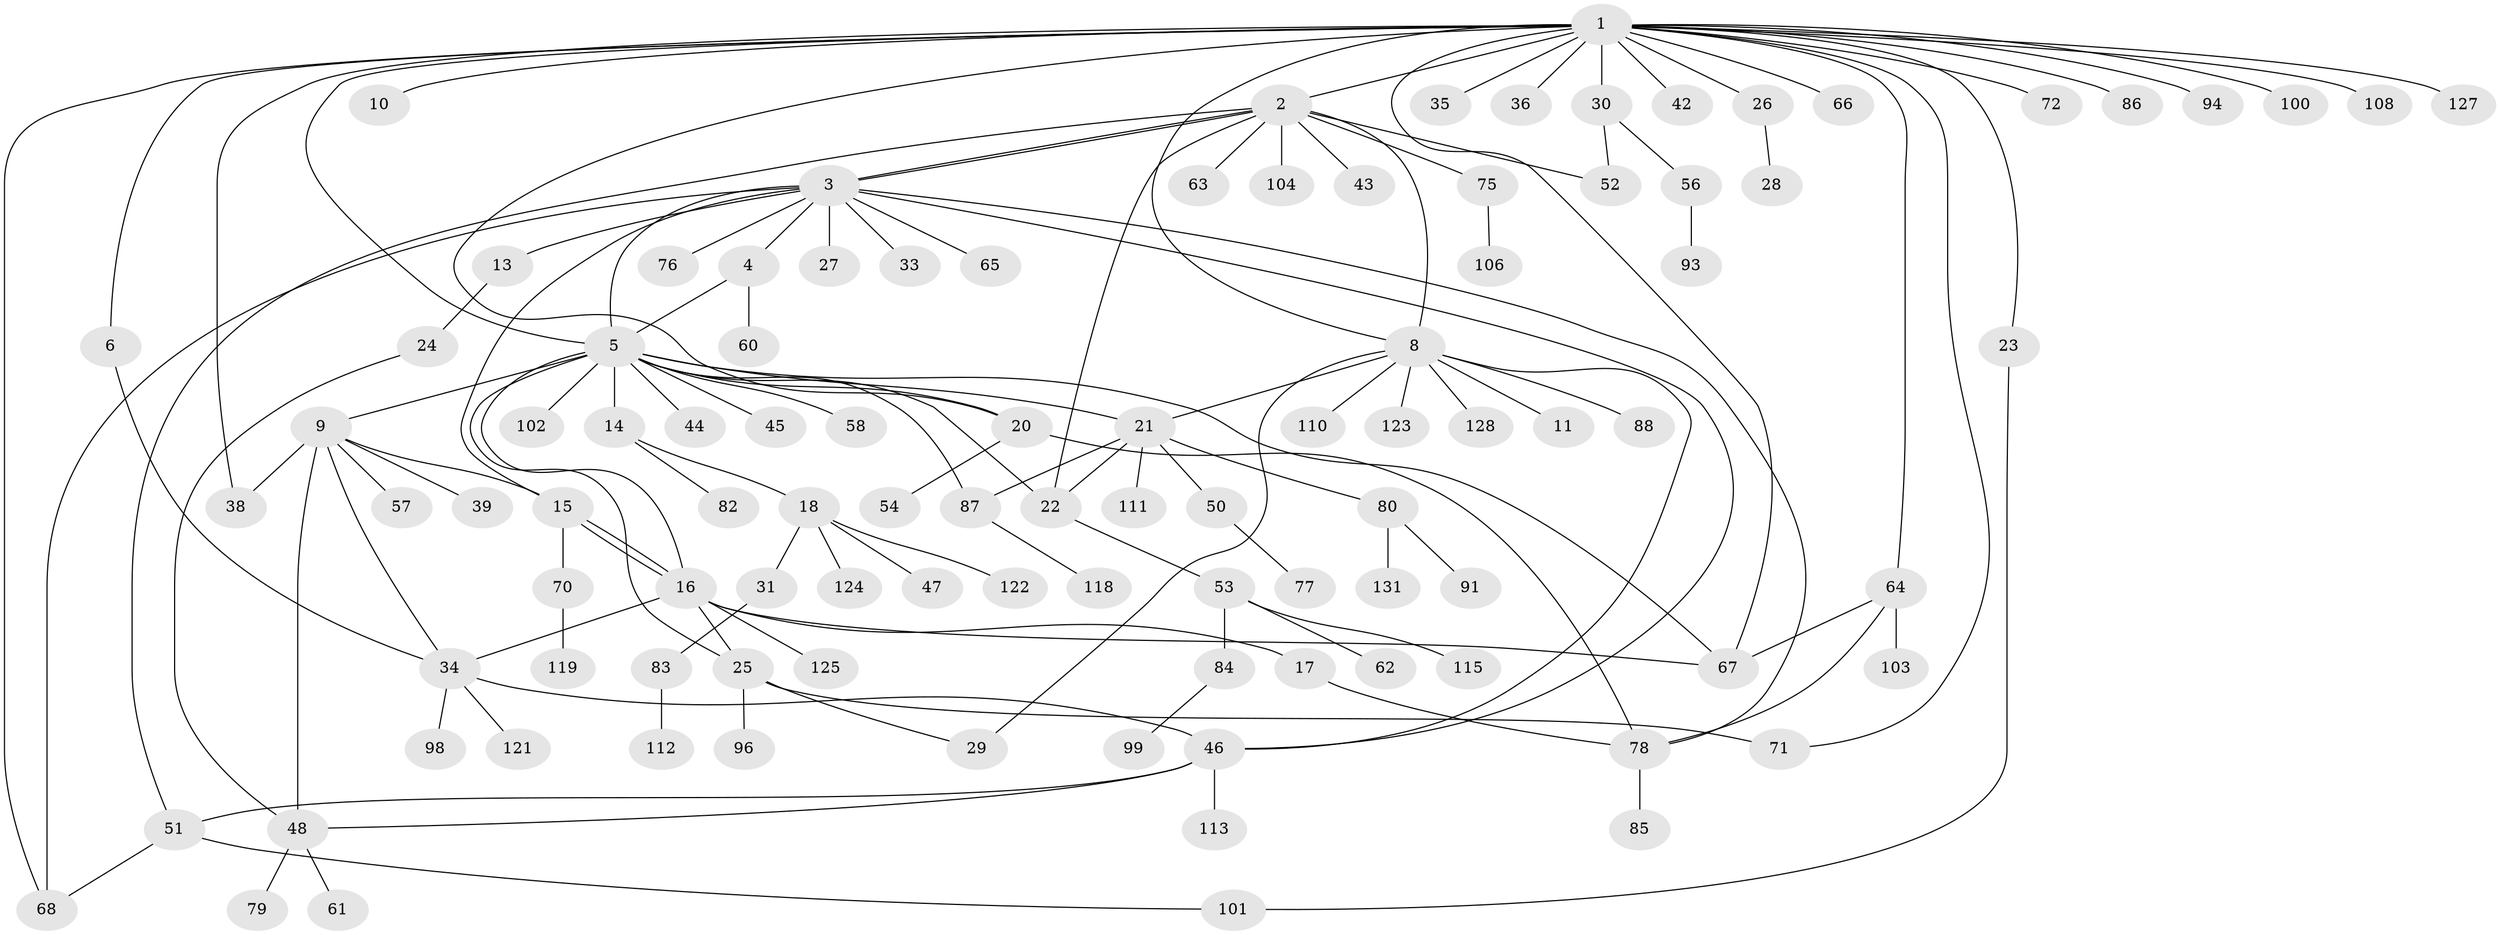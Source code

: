 // original degree distribution, {20: 0.007575757575757576, 10: 0.007575757575757576, 14: 0.007575757575757576, 3: 0.07575757575757576, 12: 0.007575757575757576, 2: 0.2196969696969697, 6: 0.022727272727272728, 9: 0.015151515151515152, 8: 0.007575757575757576, 1: 0.5151515151515151, 5: 0.03787878787878788, 7: 0.022727272727272728, 4: 0.05303030303030303}
// Generated by graph-tools (version 1.1) at 2025/11/02/27/25 16:11:12]
// undirected, 102 vertices, 134 edges
graph export_dot {
graph [start="1"]
  node [color=gray90,style=filled];
  1 [super="+19"];
  2 [super="+32"];
  3 [super="+105"];
  4;
  5 [super="+7"];
  6 [super="+73"];
  8 [super="+12"];
  9 [super="+40"];
  10;
  11;
  13;
  14;
  15;
  16 [super="+41"];
  17;
  18 [super="+81"];
  20 [super="+117"];
  21 [super="+37"];
  22 [super="+129"];
  23;
  24 [super="+92"];
  25 [super="+59"];
  26;
  27;
  28 [super="+97"];
  29 [super="+49"];
  30 [super="+120"];
  31;
  33;
  34 [super="+95"];
  35;
  36;
  38;
  39;
  42;
  43;
  44;
  45;
  46;
  47;
  48 [super="+55"];
  50 [super="+90"];
  51 [super="+107"];
  52;
  53 [super="+74"];
  54;
  56;
  57 [super="+132"];
  58;
  60;
  61;
  62;
  63;
  64;
  65;
  66;
  67 [super="+69"];
  68;
  70 [super="+130"];
  71;
  72;
  75;
  76 [super="+109"];
  77;
  78 [super="+89"];
  79;
  80 [super="+126"];
  82;
  83;
  84;
  85;
  86;
  87;
  88;
  91;
  93;
  94;
  96;
  98;
  99;
  100;
  101;
  102;
  103;
  104;
  106 [super="+116"];
  108;
  110;
  111;
  112;
  113 [super="+114"];
  115;
  118;
  119;
  121;
  122;
  123;
  124;
  125;
  127;
  128;
  131;
  1 -- 2;
  1 -- 5;
  1 -- 6;
  1 -- 8;
  1 -- 10 [weight=2];
  1 -- 20;
  1 -- 23;
  1 -- 26;
  1 -- 30;
  1 -- 35;
  1 -- 36;
  1 -- 42;
  1 -- 64;
  1 -- 71;
  1 -- 72;
  1 -- 86;
  1 -- 100;
  1 -- 127;
  1 -- 66;
  1 -- 68;
  1 -- 38;
  1 -- 108;
  1 -- 94;
  1 -- 67;
  2 -- 3;
  2 -- 3;
  2 -- 22;
  2 -- 43;
  2 -- 52;
  2 -- 63;
  2 -- 104;
  2 -- 51;
  2 -- 8;
  2 -- 75;
  3 -- 4;
  3 -- 5;
  3 -- 13;
  3 -- 15;
  3 -- 27;
  3 -- 33;
  3 -- 46;
  3 -- 65;
  3 -- 68;
  3 -- 76;
  3 -- 78;
  4 -- 5;
  4 -- 60;
  5 -- 9;
  5 -- 14;
  5 -- 25;
  5 -- 44;
  5 -- 45;
  5 -- 87;
  5 -- 102;
  5 -- 16;
  5 -- 21;
  5 -- 22;
  5 -- 58;
  5 -- 20;
  5 -- 67;
  6 -- 34;
  8 -- 11;
  8 -- 21;
  8 -- 29;
  8 -- 88;
  8 -- 110;
  8 -- 123;
  8 -- 128;
  8 -- 46;
  9 -- 15;
  9 -- 34;
  9 -- 38;
  9 -- 39;
  9 -- 48;
  9 -- 57;
  13 -- 24;
  14 -- 18;
  14 -- 82;
  15 -- 16;
  15 -- 16;
  15 -- 70;
  16 -- 17;
  16 -- 25;
  16 -- 34;
  16 -- 67;
  16 -- 125;
  17 -- 78;
  18 -- 31;
  18 -- 47;
  18 -- 124;
  18 -- 122;
  20 -- 54;
  20 -- 78;
  21 -- 22;
  21 -- 50;
  21 -- 80;
  21 -- 111;
  21 -- 87;
  22 -- 53;
  23 -- 101;
  24 -- 48;
  25 -- 29;
  25 -- 71;
  25 -- 96;
  26 -- 28;
  30 -- 52;
  30 -- 56;
  31 -- 83;
  34 -- 46;
  34 -- 98;
  34 -- 121;
  46 -- 48;
  46 -- 51;
  46 -- 113;
  48 -- 61;
  48 -- 79;
  50 -- 77;
  51 -- 68;
  51 -- 101;
  53 -- 62;
  53 -- 84;
  53 -- 115;
  56 -- 93;
  64 -- 103;
  64 -- 78;
  64 -- 67;
  70 -- 119;
  75 -- 106;
  78 -- 85;
  80 -- 91;
  80 -- 131;
  83 -- 112;
  84 -- 99;
  87 -- 118;
}
